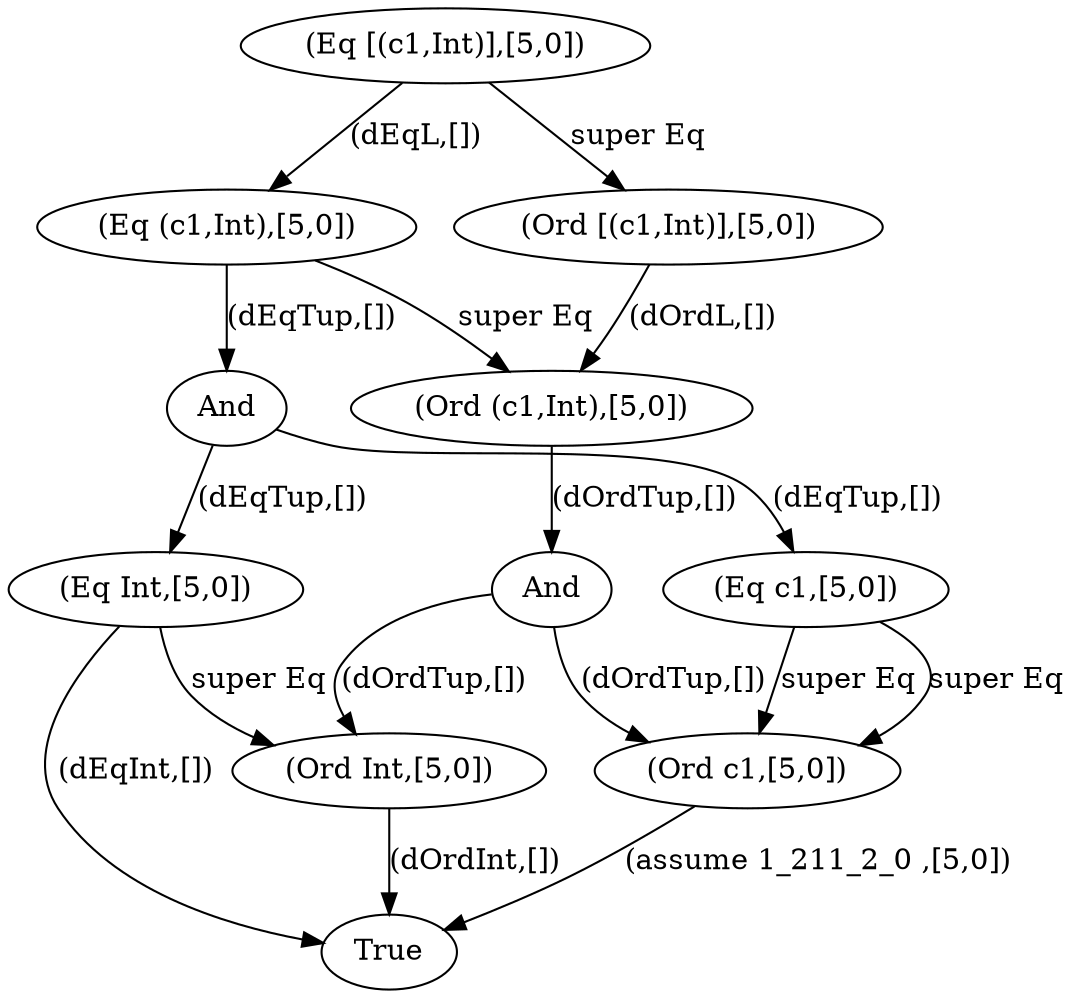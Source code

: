 digraph fgl {
	0 [label = "(Ord c1,[5,0])"]
	1 [label = "True"]
	2 [label = "(Eq c1,[5,0])"]
	3 [label = "(Eq [(c1,Int)],[5,0])"]
	4 [label = "(Ord [(c1,Int)],[5,0])"]
	5 [label = "(Eq (c1,Int),[5,0])"]
	6 [label = "(Ord (c1,Int),[5,0])"]
	7 [label = "And"]
	8 [label = "(Eq Int,[5,0])"]
	9 [label = "And"]
	10 [label = "(Ord Int,[5,0])"]
	0 -> 1 [label = "(assume 1_211_2_0 ,[5,0])"]
	2 -> 0 [label = "super Eq"]
	2 -> 0 [label = "super Eq"]
	3 -> 4 [label = "super Eq"]
	3 -> 5 [label = "(dEqL,[])"]
	4 -> 6 [label = "(dOrdL,[])"]
	5 -> 6 [label = "super Eq"]
	5 -> 7 [label = "(dEqTup,[])"]
	6 -> 9 [label = "(dOrdTup,[])"]
	7 -> 2 [label = "(dEqTup,[])"]
	7 -> 8 [label = "(dEqTup,[])"]
	8 -> 10 [label = "super Eq"]
	8 -> 1 [label = "(dEqInt,[])"]
	9 -> 10 [label = "(dOrdTup,[])"]
	9 -> 0 [label = "(dOrdTup,[])"]
	10 -> 1 [label = "(dOrdInt,[])"]
}
